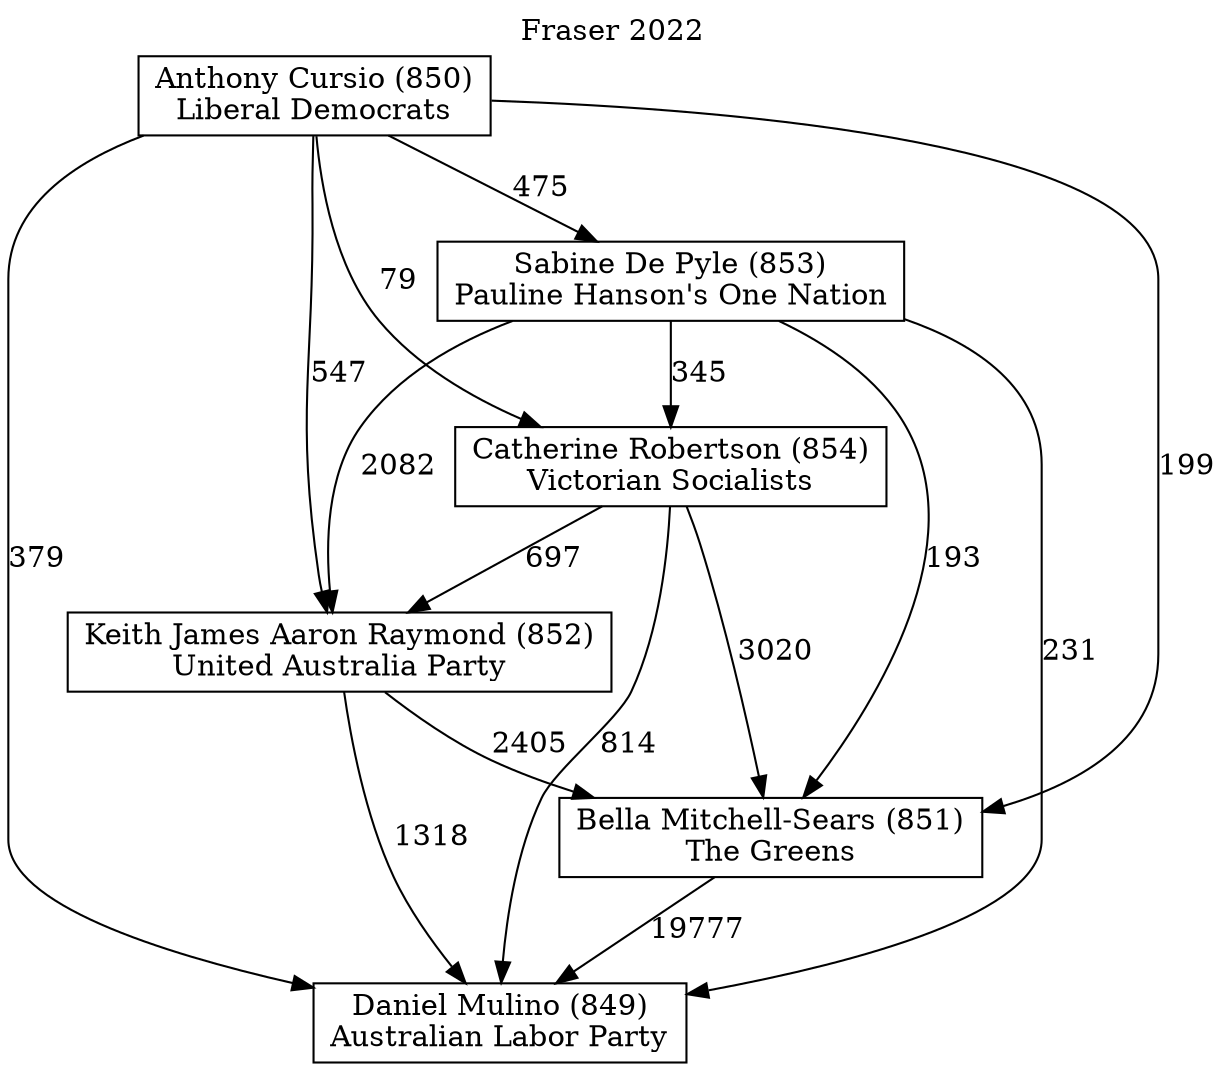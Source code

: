 // House preference flow
digraph "Daniel Mulino (849)_Fraser_2022" {
	graph [label="Fraser 2022" labelloc=t mclimit=10]
	node [shape=box]
	"Daniel Mulino (849)" [label="Daniel Mulino (849)
Australian Labor Party"]
	"Bella Mitchell-Sears (851)" [label="Bella Mitchell-Sears (851)
The Greens"]
	"Keith James Aaron Raymond (852)" [label="Keith James Aaron Raymond (852)
United Australia Party"]
	"Catherine Robertson (854)" [label="Catherine Robertson (854)
Victorian Socialists"]
	"Sabine De Pyle (853)" [label="Sabine De Pyle (853)
Pauline Hanson's One Nation"]
	"Anthony Cursio (850)" [label="Anthony Cursio (850)
Liberal Democrats"]
	"Bella Mitchell-Sears (851)" -> "Daniel Mulino (849)" [label=19777]
	"Keith James Aaron Raymond (852)" -> "Bella Mitchell-Sears (851)" [label=2405]
	"Catherine Robertson (854)" -> "Keith James Aaron Raymond (852)" [label=697]
	"Sabine De Pyle (853)" -> "Catherine Robertson (854)" [label=345]
	"Anthony Cursio (850)" -> "Sabine De Pyle (853)" [label=475]
	"Keith James Aaron Raymond (852)" -> "Daniel Mulino (849)" [label=1318]
	"Catherine Robertson (854)" -> "Daniel Mulino (849)" [label=814]
	"Sabine De Pyle (853)" -> "Daniel Mulino (849)" [label=231]
	"Anthony Cursio (850)" -> "Daniel Mulino (849)" [label=379]
	"Anthony Cursio (850)" -> "Catherine Robertson (854)" [label=79]
	"Sabine De Pyle (853)" -> "Keith James Aaron Raymond (852)" [label=2082]
	"Anthony Cursio (850)" -> "Keith James Aaron Raymond (852)" [label=547]
	"Catherine Robertson (854)" -> "Bella Mitchell-Sears (851)" [label=3020]
	"Sabine De Pyle (853)" -> "Bella Mitchell-Sears (851)" [label=193]
	"Anthony Cursio (850)" -> "Bella Mitchell-Sears (851)" [label=199]
}
